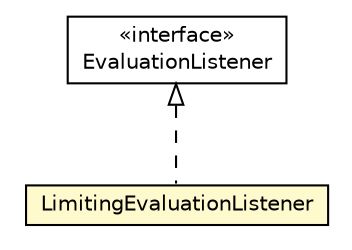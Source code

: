 #!/usr/local/bin/dot
#
# Class diagram 
# Generated by UMLGraph version R5_6-24-gf6e263 (http://www.umlgraph.org/)
#

digraph G {
	edge [fontname="Helvetica",fontsize=10,labelfontname="Helvetica",labelfontsize=10];
	node [fontname="Helvetica",fontsize=10,shape=plaintext];
	nodesep=0.25;
	ranksep=0.5;
	// net.trajano.doxdb.jsonpath.EvaluationListener
	c2848 [label=<<table title="net.trajano.doxdb.jsonpath.EvaluationListener" border="0" cellborder="1" cellspacing="0" cellpadding="2" port="p" href="../EvaluationListener.html">
		<tr><td><table border="0" cellspacing="0" cellpadding="1">
<tr><td align="center" balign="center"> &#171;interface&#187; </td></tr>
<tr><td align="center" balign="center"> EvaluationListener </td></tr>
		</table></td></tr>
		</table>>, URL="../EvaluationListener.html", fontname="Helvetica", fontcolor="black", fontsize=10.0];
	// net.trajano.doxdb.jsonpath.internal.JsonReader.LimitingEvaluationListener
	c2883 [label=<<table title="net.trajano.doxdb.jsonpath.internal.JsonReader.LimitingEvaluationListener" border="0" cellborder="1" cellspacing="0" cellpadding="2" port="p" bgcolor="lemonChiffon" href="./JsonReader.LimitingEvaluationListener.html">
		<tr><td><table border="0" cellspacing="0" cellpadding="1">
<tr><td align="center" balign="center"> LimitingEvaluationListener </td></tr>
		</table></td></tr>
		</table>>, URL="./JsonReader.LimitingEvaluationListener.html", fontname="Helvetica", fontcolor="black", fontsize=10.0];
	//net.trajano.doxdb.jsonpath.internal.JsonReader.LimitingEvaluationListener implements net.trajano.doxdb.jsonpath.EvaluationListener
	c2848:p -> c2883:p [dir=back,arrowtail=empty,style=dashed];
}


